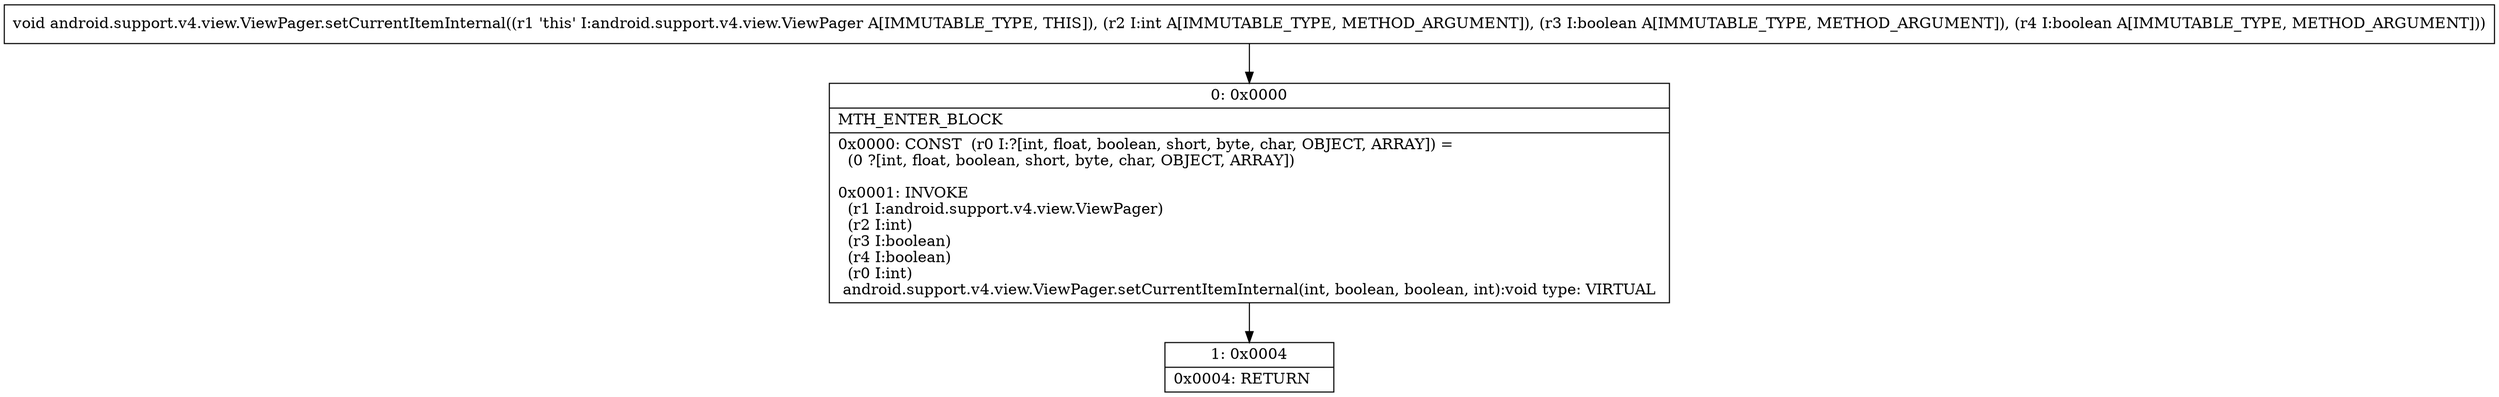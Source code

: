 digraph "CFG forandroid.support.v4.view.ViewPager.setCurrentItemInternal(IZZ)V" {
Node_0 [shape=record,label="{0\:\ 0x0000|MTH_ENTER_BLOCK\l|0x0000: CONST  (r0 I:?[int, float, boolean, short, byte, char, OBJECT, ARRAY]) = \l  (0 ?[int, float, boolean, short, byte, char, OBJECT, ARRAY])\l \l0x0001: INVOKE  \l  (r1 I:android.support.v4.view.ViewPager)\l  (r2 I:int)\l  (r3 I:boolean)\l  (r4 I:boolean)\l  (r0 I:int)\l android.support.v4.view.ViewPager.setCurrentItemInternal(int, boolean, boolean, int):void type: VIRTUAL \l}"];
Node_1 [shape=record,label="{1\:\ 0x0004|0x0004: RETURN   \l}"];
MethodNode[shape=record,label="{void android.support.v4.view.ViewPager.setCurrentItemInternal((r1 'this' I:android.support.v4.view.ViewPager A[IMMUTABLE_TYPE, THIS]), (r2 I:int A[IMMUTABLE_TYPE, METHOD_ARGUMENT]), (r3 I:boolean A[IMMUTABLE_TYPE, METHOD_ARGUMENT]), (r4 I:boolean A[IMMUTABLE_TYPE, METHOD_ARGUMENT])) }"];
MethodNode -> Node_0;
Node_0 -> Node_1;
}

